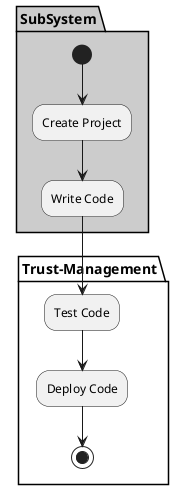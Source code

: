 @startuml

partition "Trust-Management" {

}

partition SubSystem  #cccccc {
  (*) --> "Create Project"
  --> "Write Code"
}

partition "Trust-Management" {
  "Write Code" --> "Test Code"
  "Test Code" --> "Deploy Code"
  "Deploy Code" --> (*)
}

@enduml
